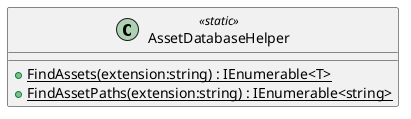 @startuml
class AssetDatabaseHelper <<static>> {
    + {static} FindAssets(extension:string) : IEnumerable<T>
    + {static} FindAssetPaths(extension:string) : IEnumerable<string>
}
@enduml
